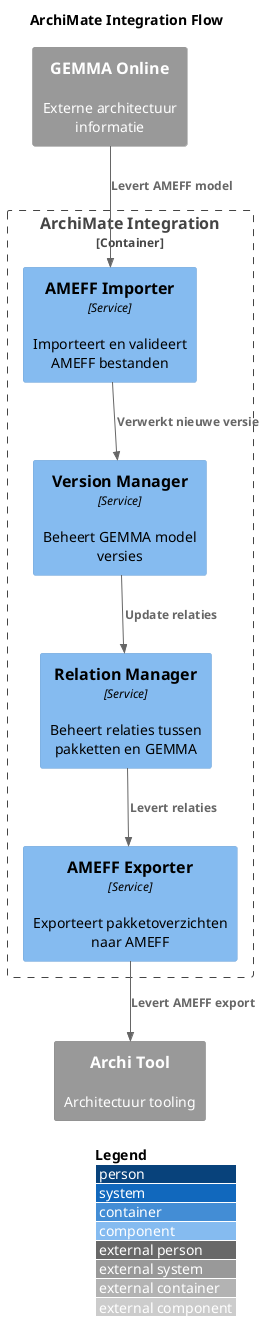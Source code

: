 @startuml
!include <C4/C4_Component>

LAYOUT_WITH_LEGEND()

title ArchiMate Integration Flow

Container_Boundary(import, "ArchiMate Integration") {
    Component(importer, "AMEFF Importer", "Service", "Importeert en valideert AMEFF bestanden")
    Component(version, "Version Manager", "Service", "Beheert GEMMA model versies")
    Component(relation, "Relation Manager", "Service", "Beheert relaties tussen pakketten en GEMMA")
    Component(export, "AMEFF Exporter", "Service", "Exporteert pakketoverzichten naar AMEFF")
}

System_Ext(gemma, "GEMMA Online", "Externe architectuur informatie")
System_Ext(archi, "Archi Tool", "Architectuur tooling")

Rel(importer, version, "Verwerkt nieuwe versie")
Rel(version, relation, "Update relaties")
Rel(relation, export, "Levert relaties")
Rel(gemma, importer, "Levert AMEFF model")
Rel(export, archi, "Levert AMEFF export")

@enduml 